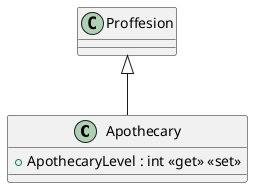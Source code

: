 @startuml
class Apothecary {
    + ApothecaryLevel : int <<get>> <<set>>
}
Proffesion <|-- Apothecary
@enduml
